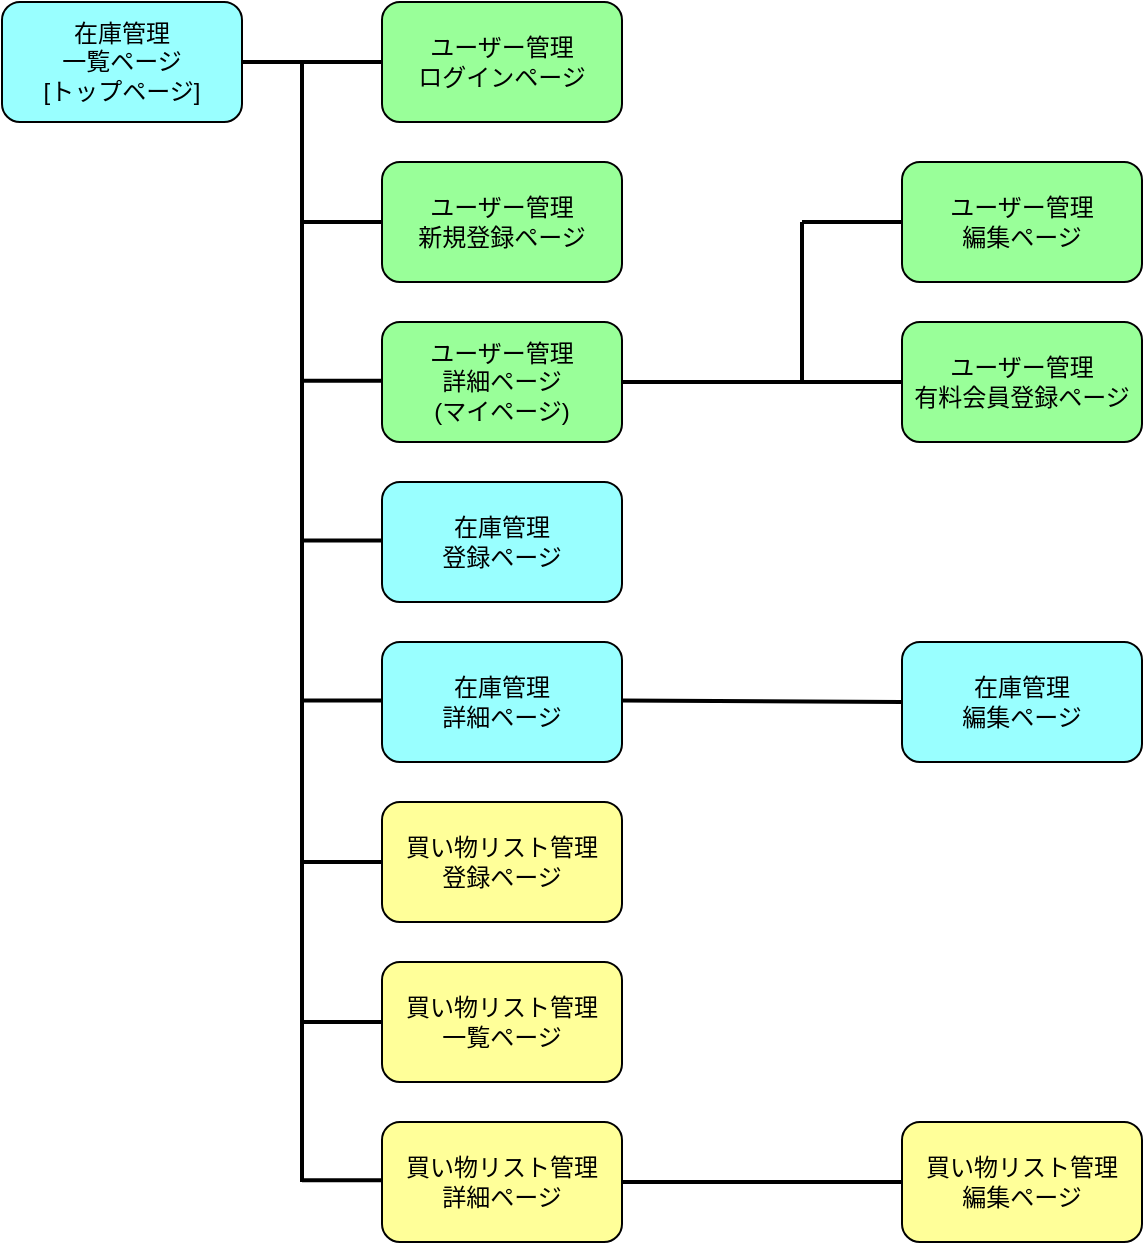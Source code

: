 <mxfile>
    <diagram id="yXyanEjmROGWD-xDLfKi" name="ページ1">
        <mxGraphModel dx="1275" dy="905" grid="1" gridSize="10" guides="1" tooltips="1" connect="1" arrows="1" fold="1" page="1" pageScale="1" pageWidth="827" pageHeight="1169" math="0" shadow="0">
            <root>
                <mxCell id="0"/>
                <mxCell id="1" parent="0"/>
                <mxCell id="27" value="在庫管理&lt;br&gt;一覧ページ&lt;br&gt;[トップページ]" style="rounded=1;whiteSpace=wrap;html=1;fillColor=#99FFFF;labelBackgroundColor=none;fontColor=#000000;" vertex="1" parent="1">
                    <mxGeometry x="30" y="60" width="120" height="60" as="geometry"/>
                </mxCell>
                <mxCell id="28" value="" style="endArrow=none;html=1;fontColor=#000000;fontSize=14;strokeWidth=2;exitX=1;exitY=0.5;exitDx=0;exitDy=0;entryX=0;entryY=0.5;entryDx=0;entryDy=0;" edge="1" parent="1" source="27" target="29">
                    <mxGeometry width="50" height="50" relative="1" as="geometry">
                        <mxPoint x="65" y="370" as="sourcePoint"/>
                        <mxPoint x="115" y="320" as="targetPoint"/>
                    </mxGeometry>
                </mxCell>
                <mxCell id="29" value="ユーザー管理&lt;br&gt;ログインページ" style="rounded=1;whiteSpace=wrap;html=1;fillColor=#99FF99;labelBackgroundColor=none;fontColor=#000000;" vertex="1" parent="1">
                    <mxGeometry x="220" y="60" width="120" height="60" as="geometry"/>
                </mxCell>
                <mxCell id="33" value="在庫管理&lt;br&gt;登録ページ" style="rounded=1;whiteSpace=wrap;html=1;fillColor=#99FFFF;labelBackgroundColor=none;fontColor=#000000;" vertex="1" parent="1">
                    <mxGeometry x="220" y="300" width="120" height="60" as="geometry"/>
                </mxCell>
                <mxCell id="105" value="ユーザー管理&lt;br&gt;新規登録ページ" style="rounded=1;whiteSpace=wrap;html=1;fillColor=#99FF99;labelBackgroundColor=none;fontColor=#000000;" vertex="1" parent="1">
                    <mxGeometry x="220" y="140" width="120" height="60" as="geometry"/>
                </mxCell>
                <mxCell id="106" value="ユーザー管理&lt;br&gt;詳細ページ&lt;br&gt;(マイページ)" style="rounded=1;whiteSpace=wrap;html=1;fillColor=#99FF99;labelBackgroundColor=none;fontColor=#000000;" vertex="1" parent="1">
                    <mxGeometry x="220" y="220" width="120" height="60" as="geometry"/>
                </mxCell>
                <mxCell id="108" value="" style="endArrow=none;html=1;fontColor=#000000;fontSize=14;strokeWidth=2;" edge="1" parent="1">
                    <mxGeometry width="50" height="50" relative="1" as="geometry">
                        <mxPoint x="180" y="650" as="sourcePoint"/>
                        <mxPoint x="180" y="90" as="targetPoint"/>
                    </mxGeometry>
                </mxCell>
                <mxCell id="109" value="" style="endArrow=none;html=1;fontColor=#000000;fontSize=14;strokeWidth=2;exitX=0;exitY=0.5;exitDx=0;exitDy=0;" edge="1" parent="1" source="105">
                    <mxGeometry width="50" height="50" relative="1" as="geometry">
                        <mxPoint x="105" y="240" as="sourcePoint"/>
                        <mxPoint x="180" y="170" as="targetPoint"/>
                    </mxGeometry>
                </mxCell>
                <mxCell id="110" value="" style="endArrow=none;html=1;fontColor=#000000;fontSize=14;strokeWidth=2;exitX=0;exitY=0.5;exitDx=0;exitDy=0;" edge="1" parent="1">
                    <mxGeometry width="50" height="50" relative="1" as="geometry">
                        <mxPoint x="220" y="249.41" as="sourcePoint"/>
                        <mxPoint x="180" y="249.41" as="targetPoint"/>
                    </mxGeometry>
                </mxCell>
                <mxCell id="116" value="" style="endArrow=none;html=1;fontColor=#000000;fontSize=14;strokeWidth=2;exitX=0;exitY=0.5;exitDx=0;exitDy=0;" edge="1" parent="1">
                    <mxGeometry width="50" height="50" relative="1" as="geometry">
                        <mxPoint x="220" y="329.29" as="sourcePoint"/>
                        <mxPoint x="180" y="329.29" as="targetPoint"/>
                    </mxGeometry>
                </mxCell>
                <mxCell id="117" value="" style="endArrow=none;html=1;fontColor=#000000;fontSize=14;strokeWidth=2;exitX=0;exitY=0.5;exitDx=0;exitDy=0;" edge="1" parent="1">
                    <mxGeometry width="50" height="50" relative="1" as="geometry">
                        <mxPoint x="220" y="409.29" as="sourcePoint"/>
                        <mxPoint x="180" y="409.29" as="targetPoint"/>
                    </mxGeometry>
                </mxCell>
                <mxCell id="118" value="在庫管理&lt;br&gt;詳細ページ" style="rounded=1;whiteSpace=wrap;html=1;fillColor=#99FFFF;labelBackgroundColor=none;fontColor=#000000;" vertex="1" parent="1">
                    <mxGeometry x="220" y="380" width="120" height="60" as="geometry"/>
                </mxCell>
                <mxCell id="119" value="在庫管理&lt;br&gt;編集ページ" style="rounded=1;whiteSpace=wrap;html=1;fillColor=#99FFFF;labelBackgroundColor=none;fontColor=#000000;" vertex="1" parent="1">
                    <mxGeometry x="480" y="380" width="120" height="60" as="geometry"/>
                </mxCell>
                <mxCell id="120" value="" style="endArrow=none;html=1;fontColor=#000000;fontSize=14;strokeWidth=2;exitX=0;exitY=0.5;exitDx=0;exitDy=0;" edge="1" parent="1" source="119">
                    <mxGeometry width="50" height="50" relative="1" as="geometry">
                        <mxPoint x="380" y="409.29" as="sourcePoint"/>
                        <mxPoint x="340" y="409.29" as="targetPoint"/>
                    </mxGeometry>
                </mxCell>
                <mxCell id="123" value="ユーザー管理&lt;br&gt;有料会員登録ページ" style="rounded=1;whiteSpace=wrap;html=1;fillColor=#99FF99;labelBackgroundColor=none;fontColor=#000000;" vertex="1" parent="1">
                    <mxGeometry x="480" y="220" width="120" height="60" as="geometry"/>
                </mxCell>
                <mxCell id="124" value="" style="endArrow=none;html=1;fontColor=#000000;fontSize=14;strokeWidth=2;exitX=0;exitY=0.5;exitDx=0;exitDy=0;entryX=1;entryY=0.5;entryDx=0;entryDy=0;" edge="1" parent="1" source="123" target="106">
                    <mxGeometry width="50" height="50" relative="1" as="geometry">
                        <mxPoint x="490" y="420" as="sourcePoint"/>
                        <mxPoint x="350" y="419.29" as="targetPoint"/>
                    </mxGeometry>
                </mxCell>
                <mxCell id="177" value="買い物リスト管理&lt;br&gt;登録ページ" style="rounded=1;whiteSpace=wrap;html=1;fillColor=#FFFF99;labelBackgroundColor=none;fontColor=#000000;" vertex="1" parent="1">
                    <mxGeometry x="220" y="460" width="120" height="60" as="geometry"/>
                </mxCell>
                <mxCell id="178" value="買い物リスト管理&lt;br&gt;一覧ページ" style="rounded=1;whiteSpace=wrap;html=1;fillColor=#FFFF99;labelBackgroundColor=none;fontColor=#000000;" vertex="1" parent="1">
                    <mxGeometry x="220" y="540" width="120" height="60" as="geometry"/>
                </mxCell>
                <mxCell id="179" value="買い物リスト管理&lt;br&gt;詳細ページ" style="rounded=1;whiteSpace=wrap;html=1;fillColor=#FFFF99;labelBackgroundColor=none;fontColor=#000000;" vertex="1" parent="1">
                    <mxGeometry x="220" y="620" width="120" height="60" as="geometry"/>
                </mxCell>
                <mxCell id="185" value="" style="endArrow=none;html=1;fontColor=#000000;fontSize=14;strokeWidth=2;exitX=0;exitY=0.5;exitDx=0;exitDy=0;" edge="1" parent="1">
                    <mxGeometry width="50" height="50" relative="1" as="geometry">
                        <mxPoint x="220" y="490.0" as="sourcePoint"/>
                        <mxPoint x="180" y="490.0" as="targetPoint"/>
                    </mxGeometry>
                </mxCell>
                <mxCell id="188" value="" style="endArrow=none;html=1;fontColor=#000000;fontSize=14;strokeWidth=2;exitX=0;exitY=0.5;exitDx=0;exitDy=0;" edge="1" parent="1" source="178">
                    <mxGeometry width="50" height="50" relative="1" as="geometry">
                        <mxPoint x="220" y="564" as="sourcePoint"/>
                        <mxPoint x="180" y="570" as="targetPoint"/>
                    </mxGeometry>
                </mxCell>
                <mxCell id="193" value="" style="endArrow=none;html=1;fontColor=#000000;fontSize=14;strokeWidth=2;exitX=0;exitY=0.5;exitDx=0;exitDy=0;" edge="1" parent="1">
                    <mxGeometry width="50" height="50" relative="1" as="geometry">
                        <mxPoint x="220" y="649.17" as="sourcePoint"/>
                        <mxPoint x="180" y="649.17" as="targetPoint"/>
                    </mxGeometry>
                </mxCell>
                <mxCell id="202" value="ユーザー管理&lt;br&gt;編集ページ" style="rounded=1;whiteSpace=wrap;html=1;fillColor=#99FF99;labelBackgroundColor=none;fontColor=#000000;" vertex="1" parent="1">
                    <mxGeometry x="480" y="140" width="120" height="60" as="geometry"/>
                </mxCell>
                <mxCell id="203" value="" style="endArrow=none;html=1;fontColor=#000000;fontSize=14;strokeWidth=2;" edge="1" parent="1">
                    <mxGeometry width="50" height="50" relative="1" as="geometry">
                        <mxPoint x="430" y="170" as="sourcePoint"/>
                        <mxPoint x="430" y="250" as="targetPoint"/>
                    </mxGeometry>
                </mxCell>
                <mxCell id="204" value="" style="endArrow=none;html=1;fontColor=#000000;fontSize=14;strokeWidth=2;exitX=0;exitY=0.5;exitDx=0;exitDy=0;" edge="1" parent="1" source="202">
                    <mxGeometry width="50" height="50" relative="1" as="geometry">
                        <mxPoint x="490" y="260" as="sourcePoint"/>
                        <mxPoint x="430" y="170" as="targetPoint"/>
                    </mxGeometry>
                </mxCell>
                <mxCell id="207" value="買い物リスト管理&lt;br&gt;編集ページ" style="rounded=1;whiteSpace=wrap;html=1;fillColor=#FFFF99;labelBackgroundColor=none;fontColor=#000000;" vertex="1" parent="1">
                    <mxGeometry x="480" y="620" width="120" height="60" as="geometry"/>
                </mxCell>
                <mxCell id="208" value="" style="endArrow=none;html=1;fontColor=#000000;fontSize=14;strokeWidth=2;exitX=0;exitY=0.5;exitDx=0;exitDy=0;entryX=1;entryY=0.5;entryDx=0;entryDy=0;" edge="1" parent="1" source="207" target="179">
                    <mxGeometry width="50" height="50" relative="1" as="geometry">
                        <mxPoint x="490" y="610.71" as="sourcePoint"/>
                        <mxPoint x="350" y="610" as="targetPoint"/>
                    </mxGeometry>
                </mxCell>
            </root>
        </mxGraphModel>
    </diagram>
</mxfile>